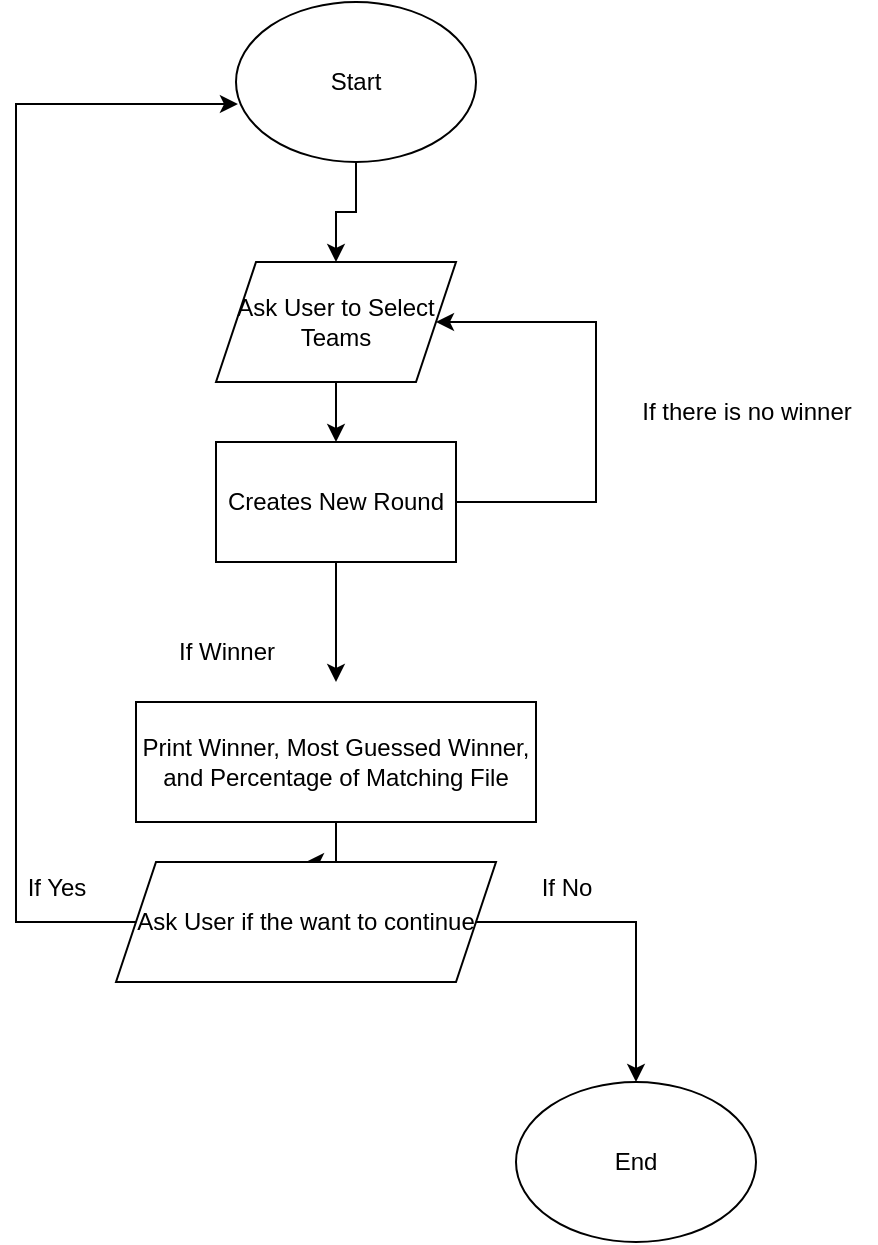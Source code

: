 <mxfile version="22.1.4" type="github">
  <diagram id="C5RBs43oDa-KdzZeNtuy" name="Page-1">
    <mxGraphModel dx="954" dy="610" grid="1" gridSize="10" guides="1" tooltips="1" connect="1" arrows="1" fold="1" page="1" pageScale="1" pageWidth="827" pageHeight="1169" math="0" shadow="0">
      <root>
        <mxCell id="WIyWlLk6GJQsqaUBKTNV-0" />
        <mxCell id="WIyWlLk6GJQsqaUBKTNV-1" parent="WIyWlLk6GJQsqaUBKTNV-0" />
        <mxCell id="RJ7_VNdj3U91m8ZtdCIn-4" style="edgeStyle=orthogonalEdgeStyle;rounded=0;orthogonalLoop=1;jettySize=auto;html=1;entryX=0.5;entryY=0;entryDx=0;entryDy=0;" edge="1" parent="WIyWlLk6GJQsqaUBKTNV-1" source="RJ7_VNdj3U91m8ZtdCIn-0" target="RJ7_VNdj3U91m8ZtdCIn-1">
          <mxGeometry relative="1" as="geometry" />
        </mxCell>
        <mxCell id="RJ7_VNdj3U91m8ZtdCIn-0" value="Start" style="ellipse;whiteSpace=wrap;html=1;" vertex="1" parent="WIyWlLk6GJQsqaUBKTNV-1">
          <mxGeometry x="340" y="40" width="120" height="80" as="geometry" />
        </mxCell>
        <mxCell id="RJ7_VNdj3U91m8ZtdCIn-5" style="edgeStyle=orthogonalEdgeStyle;rounded=0;orthogonalLoop=1;jettySize=auto;html=1;" edge="1" parent="WIyWlLk6GJQsqaUBKTNV-1" source="RJ7_VNdj3U91m8ZtdCIn-1" target="RJ7_VNdj3U91m8ZtdCIn-6">
          <mxGeometry relative="1" as="geometry">
            <mxPoint x="390" y="290" as="targetPoint" />
          </mxGeometry>
        </mxCell>
        <mxCell id="RJ7_VNdj3U91m8ZtdCIn-1" value="Ask User to Select Teams" style="shape=parallelogram;perimeter=parallelogramPerimeter;whiteSpace=wrap;html=1;fixedSize=1;" vertex="1" parent="WIyWlLk6GJQsqaUBKTNV-1">
          <mxGeometry x="330" y="170" width="120" height="60" as="geometry" />
        </mxCell>
        <mxCell id="RJ7_VNdj3U91m8ZtdCIn-13" style="edgeStyle=orthogonalEdgeStyle;rounded=0;orthogonalLoop=1;jettySize=auto;html=1;" edge="1" parent="WIyWlLk6GJQsqaUBKTNV-1" source="RJ7_VNdj3U91m8ZtdCIn-6">
          <mxGeometry relative="1" as="geometry">
            <mxPoint x="390" y="380" as="targetPoint" />
          </mxGeometry>
        </mxCell>
        <mxCell id="RJ7_VNdj3U91m8ZtdCIn-6" value="Creates New Round" style="rounded=0;whiteSpace=wrap;html=1;" vertex="1" parent="WIyWlLk6GJQsqaUBKTNV-1">
          <mxGeometry x="330" y="260" width="120" height="60" as="geometry" />
        </mxCell>
        <mxCell id="RJ7_VNdj3U91m8ZtdCIn-8" value="" style="endArrow=classic;html=1;rounded=0;edgeStyle=orthogonalEdgeStyle;entryX=1;entryY=0.5;entryDx=0;entryDy=0;" edge="1" parent="WIyWlLk6GJQsqaUBKTNV-1" target="RJ7_VNdj3U91m8ZtdCIn-1">
          <mxGeometry width="50" height="50" relative="1" as="geometry">
            <mxPoint x="450" y="290" as="sourcePoint" />
            <mxPoint x="500" y="200" as="targetPoint" />
            <Array as="points">
              <mxPoint x="520" y="290" />
              <mxPoint x="520" y="200" />
            </Array>
          </mxGeometry>
        </mxCell>
        <mxCell id="RJ7_VNdj3U91m8ZtdCIn-9" value="If there is no winner" style="text;html=1;align=center;verticalAlign=middle;resizable=0;points=[];autosize=1;strokeColor=none;fillColor=none;" vertex="1" parent="WIyWlLk6GJQsqaUBKTNV-1">
          <mxGeometry x="530" y="230" width="130" height="30" as="geometry" />
        </mxCell>
        <mxCell id="RJ7_VNdj3U91m8ZtdCIn-11" value="If Winner" style="text;html=1;align=center;verticalAlign=middle;resizable=0;points=[];autosize=1;strokeColor=none;fillColor=none;" vertex="1" parent="WIyWlLk6GJQsqaUBKTNV-1">
          <mxGeometry x="300" y="350" width="70" height="30" as="geometry" />
        </mxCell>
        <mxCell id="RJ7_VNdj3U91m8ZtdCIn-16" style="edgeStyle=orthogonalEdgeStyle;rounded=0;orthogonalLoop=1;jettySize=auto;html=1;" edge="1" parent="WIyWlLk6GJQsqaUBKTNV-1" source="RJ7_VNdj3U91m8ZtdCIn-15" target="RJ7_VNdj3U91m8ZtdCIn-17">
          <mxGeometry relative="1" as="geometry">
            <mxPoint x="390" y="500" as="targetPoint" />
          </mxGeometry>
        </mxCell>
        <mxCell id="RJ7_VNdj3U91m8ZtdCIn-15" value="Print Winner, Most Guessed Winner, and Percentage of Matching File" style="rounded=0;whiteSpace=wrap;html=1;" vertex="1" parent="WIyWlLk6GJQsqaUBKTNV-1">
          <mxGeometry x="290" y="390" width="200" height="60" as="geometry" />
        </mxCell>
        <mxCell id="RJ7_VNdj3U91m8ZtdCIn-18" style="edgeStyle=elbowEdgeStyle;rounded=0;orthogonalLoop=1;jettySize=auto;html=1;entryX=0.008;entryY=0.638;entryDx=0;entryDy=0;entryPerimeter=0;exitX=0;exitY=0.5;exitDx=0;exitDy=0;" edge="1" parent="WIyWlLk6GJQsqaUBKTNV-1" source="RJ7_VNdj3U91m8ZtdCIn-17" target="RJ7_VNdj3U91m8ZtdCIn-0">
          <mxGeometry relative="1" as="geometry">
            <mxPoint x="190" y="90" as="targetPoint" />
            <mxPoint x="220" y="450" as="sourcePoint" />
            <Array as="points">
              <mxPoint x="230" y="300" />
            </Array>
          </mxGeometry>
        </mxCell>
        <mxCell id="RJ7_VNdj3U91m8ZtdCIn-21" style="edgeStyle=orthogonalEdgeStyle;rounded=0;orthogonalLoop=1;jettySize=auto;html=1;" edge="1" parent="WIyWlLk6GJQsqaUBKTNV-1" source="RJ7_VNdj3U91m8ZtdCIn-17" target="RJ7_VNdj3U91m8ZtdCIn-22">
          <mxGeometry relative="1" as="geometry">
            <mxPoint x="560" y="540" as="targetPoint" />
          </mxGeometry>
        </mxCell>
        <mxCell id="RJ7_VNdj3U91m8ZtdCIn-17" value="Ask User if the want to continue" style="shape=parallelogram;perimeter=parallelogramPerimeter;whiteSpace=wrap;html=1;fixedSize=1;" vertex="1" parent="WIyWlLk6GJQsqaUBKTNV-1">
          <mxGeometry x="280" y="470" width="190" height="60" as="geometry" />
        </mxCell>
        <mxCell id="RJ7_VNdj3U91m8ZtdCIn-19" value="If Yes" style="text;html=1;align=center;verticalAlign=middle;resizable=0;points=[];autosize=1;strokeColor=none;fillColor=none;" vertex="1" parent="WIyWlLk6GJQsqaUBKTNV-1">
          <mxGeometry x="225" y="468" width="50" height="30" as="geometry" />
        </mxCell>
        <mxCell id="RJ7_VNdj3U91m8ZtdCIn-20" value="If No" style="text;html=1;align=center;verticalAlign=middle;resizable=0;points=[];autosize=1;strokeColor=none;fillColor=none;" vertex="1" parent="WIyWlLk6GJQsqaUBKTNV-1">
          <mxGeometry x="480" y="468" width="50" height="30" as="geometry" />
        </mxCell>
        <mxCell id="RJ7_VNdj3U91m8ZtdCIn-22" value="End" style="ellipse;whiteSpace=wrap;html=1;" vertex="1" parent="WIyWlLk6GJQsqaUBKTNV-1">
          <mxGeometry x="480" y="580" width="120" height="80" as="geometry" />
        </mxCell>
      </root>
    </mxGraphModel>
  </diagram>
</mxfile>
